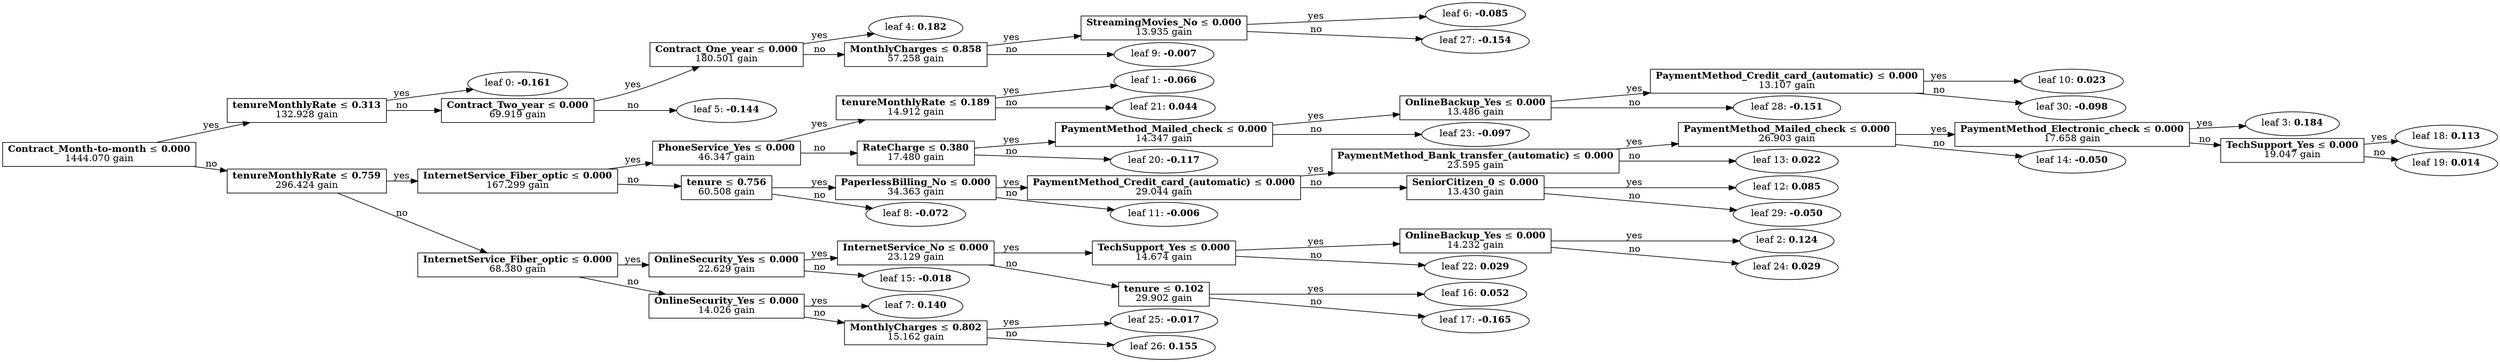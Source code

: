 digraph {
	graph [nodesep=0.05 rankdir=LR ranksep=0.3]
	split0 [label=<<B>Contract_Month-to-month</B> &#8804; <B>0.000</B><br/>1444.070 gain> fillcolor=white shape=rectangle style=""]
	split3 [label=<<B>tenureMonthlyRate</B> &#8804; <B>0.313</B><br/>132.928 gain> fillcolor=white shape=rectangle style=""]
	leaf0 [label=<leaf 0: <B>-0.161</B>>]
	split3 -> leaf0 [label=yes]
	split4 [label=<<B>Contract_Two_year</B> &#8804; <B>0.000</B><br/>69.919 gain> fillcolor=white shape=rectangle style=""]
	split5 [label=<<B>Contract_One_year</B> &#8804; <B>0.000</B><br/>180.501 gain> fillcolor=white shape=rectangle style=""]
	leaf4 [label=<leaf 4: <B>0.182</B>>]
	split5 -> leaf4 [label=yes]
	split8 [label=<<B>MonthlyCharges</B> &#8804; <B>0.858</B><br/>57.258 gain> fillcolor=white shape=rectangle style=""]
	split26 [label=<<B>StreamingMovies_No</B> &#8804; <B>0.000</B><br/>13.935 gain> fillcolor=white shape=rectangle style=""]
	leaf6 [label=<leaf 6: <B>-0.085</B>>]
	split26 -> leaf6 [label=yes]
	leaf27 [label=<leaf 27: <B>-0.154</B>>]
	split26 -> leaf27 [label=no]
	split8 -> split26 [label=yes]
	leaf9 [label=<leaf 9: <B>-0.007</B>>]
	split8 -> leaf9 [label=no]
	split5 -> split8 [label=no]
	split4 -> split5 [label=yes]
	leaf5 [label=<leaf 5: <B>-0.144</B>>]
	split4 -> leaf5 [label=no]
	split3 -> split4 [label=no]
	split0 -> split3 [label=yes]
	split1 [label=<<B>tenureMonthlyRate</B> &#8804; <B>0.759</B><br/>296.424 gain> fillcolor=white shape=rectangle style=""]
	split2 [label=<<B>InternetService_Fiber_optic</B> &#8804; <B>0.000</B><br/>167.299 gain> fillcolor=white shape=rectangle style=""]
	split9 [label=<<B>PhoneService_Yes</B> &#8804; <B>0.000</B><br/>46.347 gain> fillcolor=white shape=rectangle style=""]
	split20 [label=<<B>tenureMonthlyRate</B> &#8804; <B>0.189</B><br/>14.912 gain> fillcolor=white shape=rectangle style=""]
	leaf1 [label=<leaf 1: <B>-0.066</B>>]
	split20 -> leaf1 [label=yes]
	leaf21 [label=<leaf 21: <B>0.044</B>>]
	split20 -> leaf21 [label=no]
	split9 -> split20 [label=yes]
	split19 [label=<<B>RateCharge</B> &#8804; <B>0.380</B><br/>17.480 gain> fillcolor=white shape=rectangle style=""]
	split22 [label=<<B>PaymentMethod_Mailed_check</B> &#8804; <B>0.000</B><br/>14.347 gain> fillcolor=white shape=rectangle style=""]
	split27 [label=<<B>OnlineBackup_Yes</B> &#8804; <B>0.000</B><br/>13.486 gain> fillcolor=white shape=rectangle style=""]
	split29 [label=<<B>PaymentMethod_Credit_card_(automatic)</B> &#8804; <B>0.000</B><br/>13.107 gain> fillcolor=white shape=rectangle style=""]
	leaf10 [label=<leaf 10: <B>0.023</B>>]
	split29 -> leaf10 [label=yes]
	leaf30 [label=<leaf 30: <B>-0.098</B>>]
	split29 -> leaf30 [label=no]
	split27 -> split29 [label=yes]
	leaf28 [label=<leaf 28: <B>-0.151</B>>]
	split27 -> leaf28 [label=no]
	split22 -> split27 [label=yes]
	leaf23 [label=<leaf 23: <B>-0.097</B>>]
	split22 -> leaf23 [label=no]
	split19 -> split22 [label=yes]
	leaf20 [label=<leaf 20: <B>-0.117</B>>]
	split19 -> leaf20 [label=no]
	split9 -> split19 [label=no]
	split2 -> split9 [label=yes]
	split7 [label=<<B>tenure</B> &#8804; <B>0.756</B><br/>60.508 gain> fillcolor=white shape=rectangle style=""]
	split10 [label=<<B>PaperlessBilling_No</B> &#8804; <B>0.000</B><br/>34.363 gain> fillcolor=white shape=rectangle style=""]
	split11 [label=<<B>PaymentMethod_Credit_card_(automatic)</B> &#8804; <B>0.000</B><br/>29.044 gain> fillcolor=white shape=rectangle style=""]
	split12 [label=<<B>PaymentMethod_Bank_transfer_(automatic)</B> &#8804; <B>0.000</B><br/>23.595 gain> fillcolor=white shape=rectangle style=""]
	split13 [label=<<B>PaymentMethod_Mailed_check</B> &#8804; <B>0.000</B><br/>26.903 gain> fillcolor=white shape=rectangle style=""]
	split17 [label=<<B>PaymentMethod_Electronic_check</B> &#8804; <B>0.000</B><br/>17.658 gain> fillcolor=white shape=rectangle style=""]
	leaf3 [label=<leaf 3: <B>0.184</B>>]
	split17 -> leaf3 [label=yes]
	split18 [label=<<B>TechSupport_Yes</B> &#8804; <B>0.000</B><br/>19.047 gain> fillcolor=white shape=rectangle style=""]
	leaf18 [label=<leaf 18: <B>0.113</B>>]
	split18 -> leaf18 [label=yes]
	leaf19 [label=<leaf 19: <B>0.014</B>>]
	split18 -> leaf19 [label=no]
	split17 -> split18 [label=no]
	split13 -> split17 [label=yes]
	leaf14 [label=<leaf 14: <B>-0.050</B>>]
	split13 -> leaf14 [label=no]
	split12 -> split13 [label=yes]
	leaf13 [label=<leaf 13: <B>0.022</B>>]
	split12 -> leaf13 [label=no]
	split11 -> split12 [label=yes]
	split28 [label=<<B>SeniorCitizen_0</B> &#8804; <B>0.000</B><br/>13.430 gain> fillcolor=white shape=rectangle style=""]
	leaf12 [label=<leaf 12: <B>0.085</B>>]
	split28 -> leaf12 [label=yes]
	leaf29 [label=<leaf 29: <B>-0.050</B>>]
	split28 -> leaf29 [label=no]
	split11 -> split28 [label=no]
	split10 -> split11 [label=yes]
	leaf11 [label=<leaf 11: <B>-0.006</B>>]
	split10 -> leaf11 [label=no]
	split7 -> split10 [label=yes]
	leaf8 [label=<leaf 8: <B>-0.072</B>>]
	split7 -> leaf8 [label=no]
	split2 -> split7 [label=no]
	split1 -> split2 [label=yes]
	split6 [label=<<B>InternetService_Fiber_optic</B> &#8804; <B>0.000</B><br/>68.380 gain> fillcolor=white shape=rectangle style=""]
	split14 [label=<<B>OnlineSecurity_Yes</B> &#8804; <B>0.000</B><br/>22.629 gain> fillcolor=white shape=rectangle style=""]
	split15 [label=<<B>InternetService_No</B> &#8804; <B>0.000</B><br/>23.129 gain> fillcolor=white shape=rectangle style=""]
	split21 [label=<<B>TechSupport_Yes</B> &#8804; <B>0.000</B><br/>14.674 gain> fillcolor=white shape=rectangle style=""]
	split23 [label=<<B>OnlineBackup_Yes</B> &#8804; <B>0.000</B><br/>14.232 gain> fillcolor=white shape=rectangle style=""]
	leaf2 [label=<leaf 2: <B>0.124</B>>]
	split23 -> leaf2 [label=yes]
	leaf24 [label=<leaf 24: <B>0.029</B>>]
	split23 -> leaf24 [label=no]
	split21 -> split23 [label=yes]
	leaf22 [label=<leaf 22: <B>0.029</B>>]
	split21 -> leaf22 [label=no]
	split15 -> split21 [label=yes]
	split16 [label=<<B>tenure</B> &#8804; <B>0.102</B><br/>29.902 gain> fillcolor=white shape=rectangle style=""]
	leaf16 [label=<leaf 16: <B>0.052</B>>]
	split16 -> leaf16 [label=yes]
	leaf17 [label=<leaf 17: <B>-0.165</B>>]
	split16 -> leaf17 [label=no]
	split15 -> split16 [label=no]
	split14 -> split15 [label=yes]
	leaf15 [label=<leaf 15: <B>-0.018</B>>]
	split14 -> leaf15 [label=no]
	split6 -> split14 [label=yes]
	split24 [label=<<B>OnlineSecurity_Yes</B> &#8804; <B>0.000</B><br/>14.026 gain> fillcolor=white shape=rectangle style=""]
	leaf7 [label=<leaf 7: <B>0.140</B>>]
	split24 -> leaf7 [label=yes]
	split25 [label=<<B>MonthlyCharges</B> &#8804; <B>0.802</B><br/>15.162 gain> fillcolor=white shape=rectangle style=""]
	leaf25 [label=<leaf 25: <B>-0.017</B>>]
	split25 -> leaf25 [label=yes]
	leaf26 [label=<leaf 26: <B>0.155</B>>]
	split25 -> leaf26 [label=no]
	split24 -> split25 [label=no]
	split6 -> split24 [label=no]
	split1 -> split6 [label=no]
	split0 -> split1 [label=no]
}
